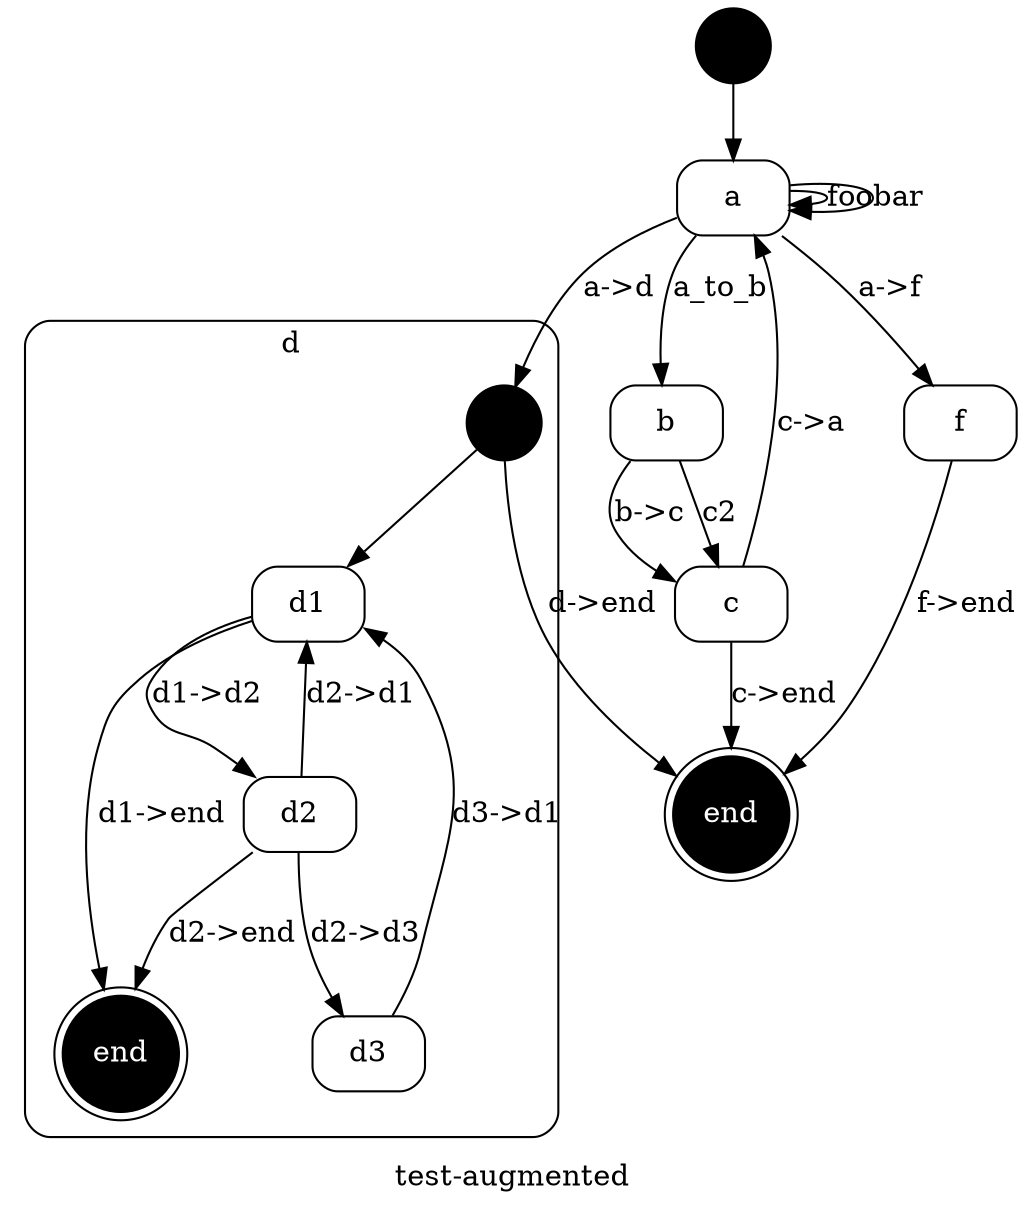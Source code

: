 
// {#<RedSteak::Statemachine [:test]>
digraph x1 {
  label="test-augmented"; 
  node [ shape="circle", label="", style=filled, fillcolor=black ] x1_START; 

// #<RedSteak::State [:a]>
  node [ shape="box", label="a", style="filled,rounded", color=black, fillcolor=white, fontcolor=black ] x2;

// #<RedSteak::State [:b]>
  node [ shape="box", label="b", style="filled,rounded", color=black, fillcolor=white, fontcolor=black ] x3;

// #<RedSteak::State [:c]>
  node [ shape="box", label="c", style="filled,rounded", color=black, fillcolor=white, fontcolor=black ] x4;

// #<RedSteak::State [:end]>
  node [ shape="doublecircle", label="end", style="filled,rounded", color=black, fillcolor=black, fontcolor=white ] x5;

// #<RedSteak::State [:d]>

// {#<RedSteak::Statemachine [:test, :d, :d]>
subgraph cluster_x6 {
  label="d"; 
  shape="box"; 
  style="filled,rounded"; 
  fillcolor="white"; 
  fontcolor="black"; 
  node [ shape="circle", label="", style=filled, fillcolor=black ] x6_START; 

// #<RedSteak::State [:d, :d1]>
  node [ shape="box", label="d1", style="filled,rounded", color=black, fillcolor=white, fontcolor=black ] x7;

// #<RedSteak::State [:d, :d2]>
  node [ shape="box", label="d2", style="filled,rounded", color=black, fillcolor=white, fontcolor=black ] x8;

// #<RedSteak::State [:d, :end]>
  node [ shape="doublecircle", label="end", style="filled,rounded", color=black, fillcolor=black, fontcolor=white ] x9;

// #<RedSteak::State [:d, :d3]>
  node [ shape="box", label="d3", style="filled,rounded", color=black, fillcolor=white, fontcolor=black ] x10;
}
// } #<RedSteak::Statemachine [:test, :d, :d]>

// #<RedSteak::State [:f]>
  node [ shape="box", label="f", style="filled,rounded", color=black, fillcolor=white, fontcolor=black ] x11;

// #<RedSteak::Transition :foo :a -> :a>
x2 -> x2 [ label="foo", color=black, fontcolor=black ];

// #<RedSteak::Transition :bar :a -> :a>
x2 -> x2 [ label="bar", color=black, fontcolor=black ];

// #<RedSteak::Transition :a_to_b :a -> :b>
x2 -> x3 [ label="a_to_b", color=black, fontcolor=black ];

// #<RedSteak::Transition :"b->c" :b -> :c>
x3 -> x4 [ label="b->c", color=black, fontcolor=black ];

// #<RedSteak::Transition :c2 :b -> :c>
x3 -> x4 [ label="c2", color=black, fontcolor=black ];

// #<RedSteak::Transition :"c->a" :c -> :a>
x4 -> x2 [ label="c->a", color=black, fontcolor=black ];

// #<RedSteak::Transition :"c->end" :c -> :end>
x4 -> x5 [ label="c->end", color=black, fontcolor=black ];

// #<RedSteak::Transition :"a->d" :a -> :d>
x2 -> x6_START [ label="a->d", color=black, fontcolor=black ];

// #<RedSteak::Transition :"d->end" :d -> :end>
x6_START -> x5 [ label="d->end", color=black, fontcolor=black ];

// #<RedSteak::Transition :"a->f" :a -> :f>
x2 -> x11 [ label="a->f", color=black, fontcolor=black ];

// #<RedSteak::Transition :"f->end" :f -> :end>
x11 -> x5 [ label="f->end", color=black, fontcolor=black ];
x1_START -> x2;

// #<RedSteak::Transition :"d1->d2" :d1 -> :d2>
x7 -> x8 [ label="d1->d2", color=black, fontcolor=black ];

// #<RedSteak::Transition :"d1->end" :d1 -> :end>
x7 -> x9 [ label="d1->end", color=black, fontcolor=black ];

// #<RedSteak::Transition :"d2->d1" :d2 -> :d1>
x8 -> x7 [ label="d2->d1", color=black, fontcolor=black ];

// #<RedSteak::Transition :"d2->end" :d2 -> :end>
x8 -> x9 [ label="d2->end", color=black, fontcolor=black ];

// #<RedSteak::Transition :"d3->d1" :d3 -> :d1>
x10 -> x7 [ label="d3->d1", color=black, fontcolor=black ];

// #<RedSteak::Transition :"d2->d3" :d2 -> :d3>
x8 -> x10 [ label="d2->d3", color=black, fontcolor=black ];
x6_START -> x7;
}
// } #<RedSteak::Statemachine [:test]>
